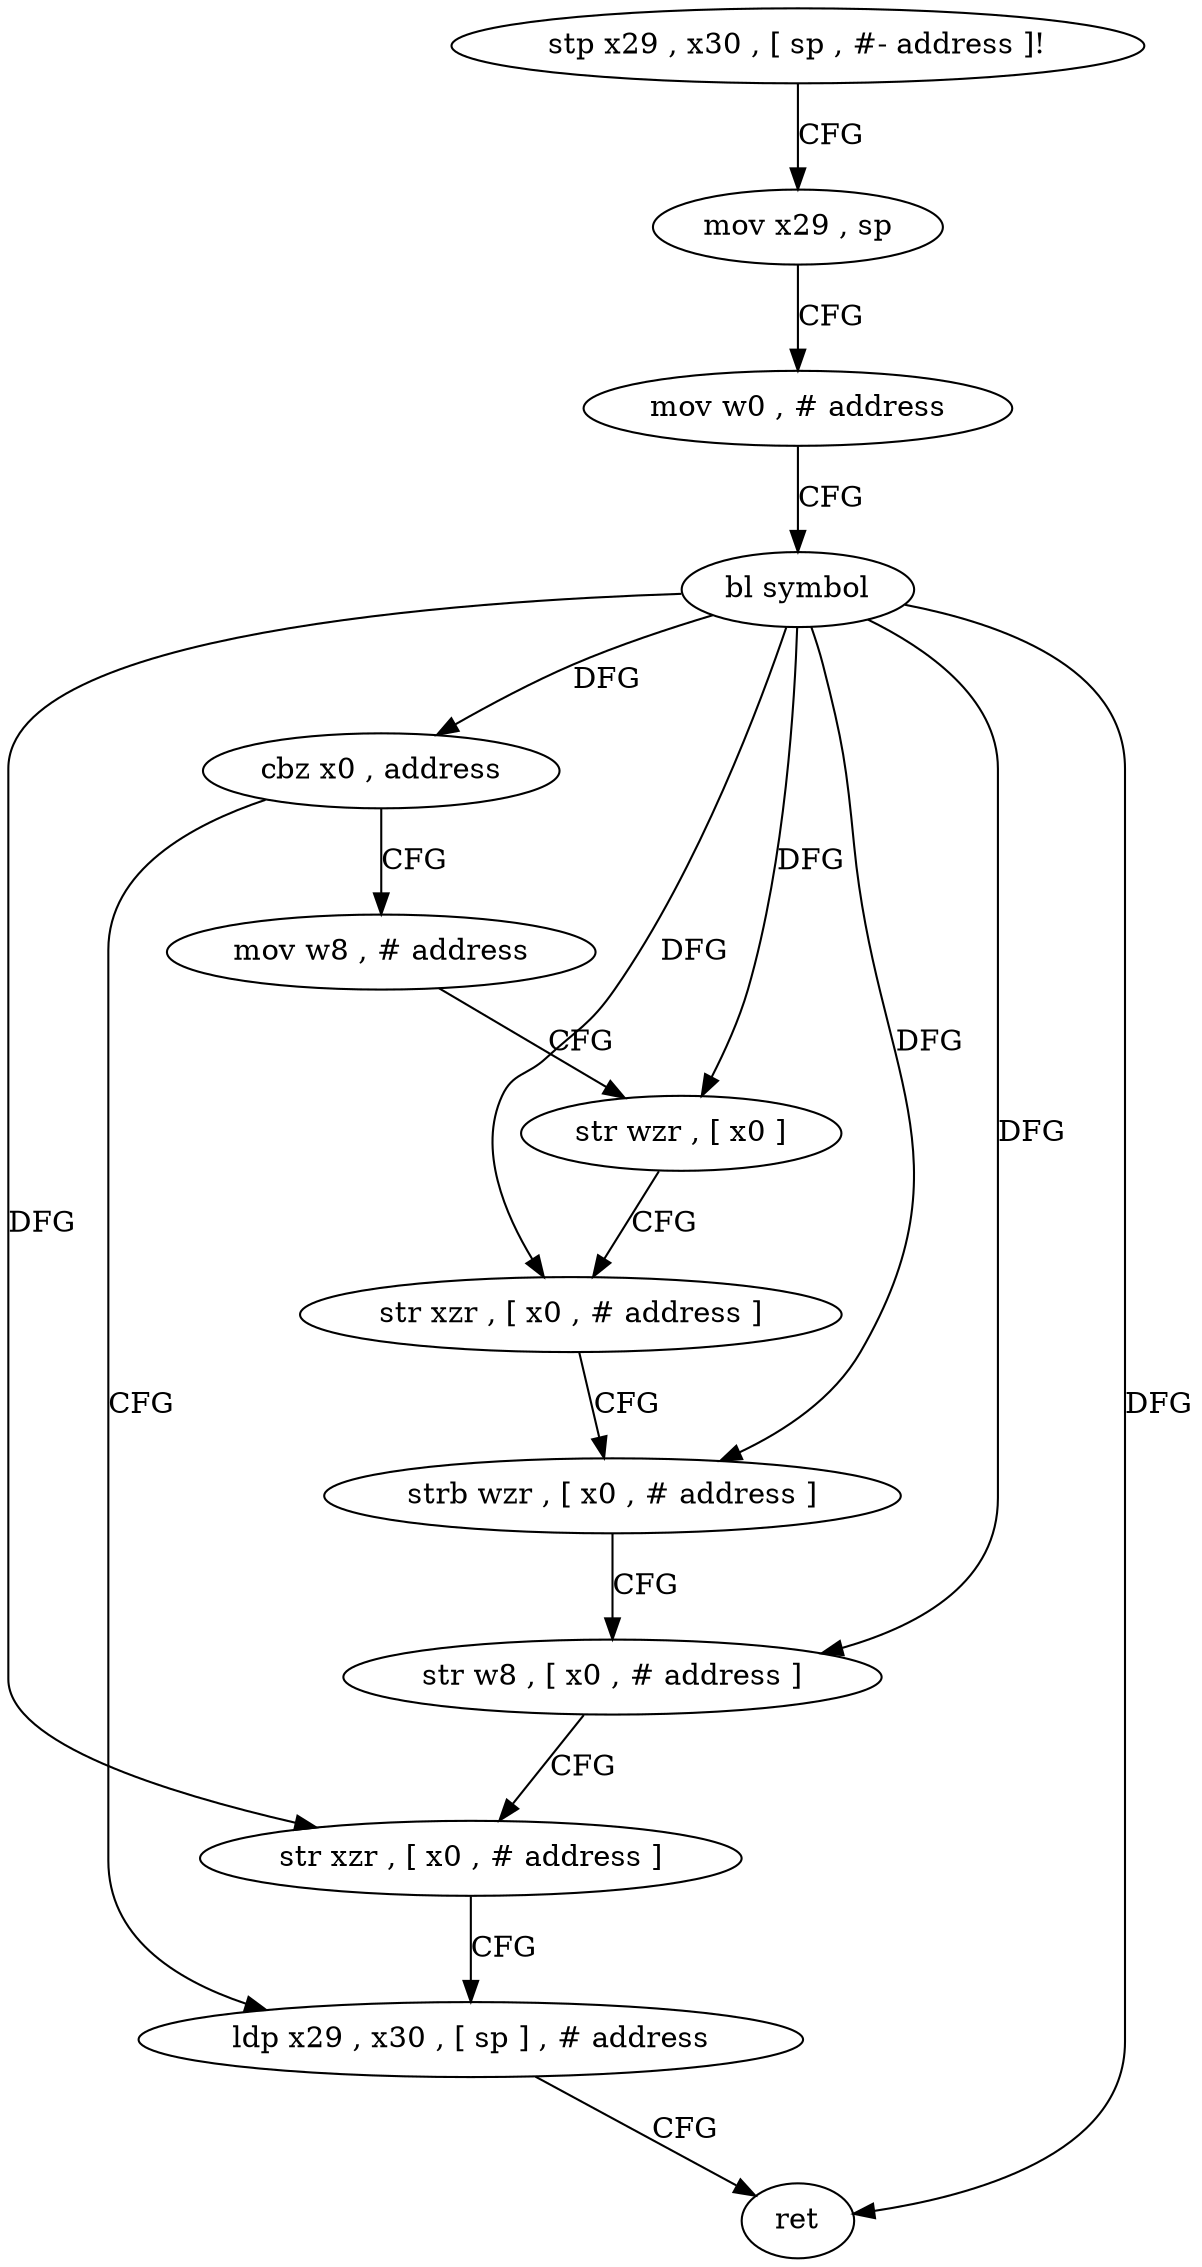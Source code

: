 digraph "func" {
"109828" [label = "stp x29 , x30 , [ sp , #- address ]!" ]
"109832" [label = "mov x29 , sp" ]
"109836" [label = "mov w0 , # address" ]
"109840" [label = "bl symbol" ]
"109844" [label = "cbz x0 , address" ]
"109872" [label = "ldp x29 , x30 , [ sp ] , # address" ]
"109848" [label = "mov w8 , # address" ]
"109876" [label = "ret" ]
"109852" [label = "str wzr , [ x0 ]" ]
"109856" [label = "str xzr , [ x0 , # address ]" ]
"109860" [label = "strb wzr , [ x0 , # address ]" ]
"109864" [label = "str w8 , [ x0 , # address ]" ]
"109868" [label = "str xzr , [ x0 , # address ]" ]
"109828" -> "109832" [ label = "CFG" ]
"109832" -> "109836" [ label = "CFG" ]
"109836" -> "109840" [ label = "CFG" ]
"109840" -> "109844" [ label = "DFG" ]
"109840" -> "109876" [ label = "DFG" ]
"109840" -> "109852" [ label = "DFG" ]
"109840" -> "109856" [ label = "DFG" ]
"109840" -> "109860" [ label = "DFG" ]
"109840" -> "109864" [ label = "DFG" ]
"109840" -> "109868" [ label = "DFG" ]
"109844" -> "109872" [ label = "CFG" ]
"109844" -> "109848" [ label = "CFG" ]
"109872" -> "109876" [ label = "CFG" ]
"109848" -> "109852" [ label = "CFG" ]
"109852" -> "109856" [ label = "CFG" ]
"109856" -> "109860" [ label = "CFG" ]
"109860" -> "109864" [ label = "CFG" ]
"109864" -> "109868" [ label = "CFG" ]
"109868" -> "109872" [ label = "CFG" ]
}
